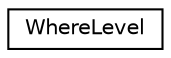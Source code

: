 digraph "Graphical Class Hierarchy"
{
 // LATEX_PDF_SIZE
  edge [fontname="Helvetica",fontsize="10",labelfontname="Helvetica",labelfontsize="10"];
  node [fontname="Helvetica",fontsize="10",shape=record];
  rankdir="LR";
  Node0 [label="WhereLevel",height=0.2,width=0.4,color="black", fillcolor="white", style="filled",URL="$db/d1b/sqlite3_8c.html#d4/dc8/structWhereLevel",tooltip=" "];
}
